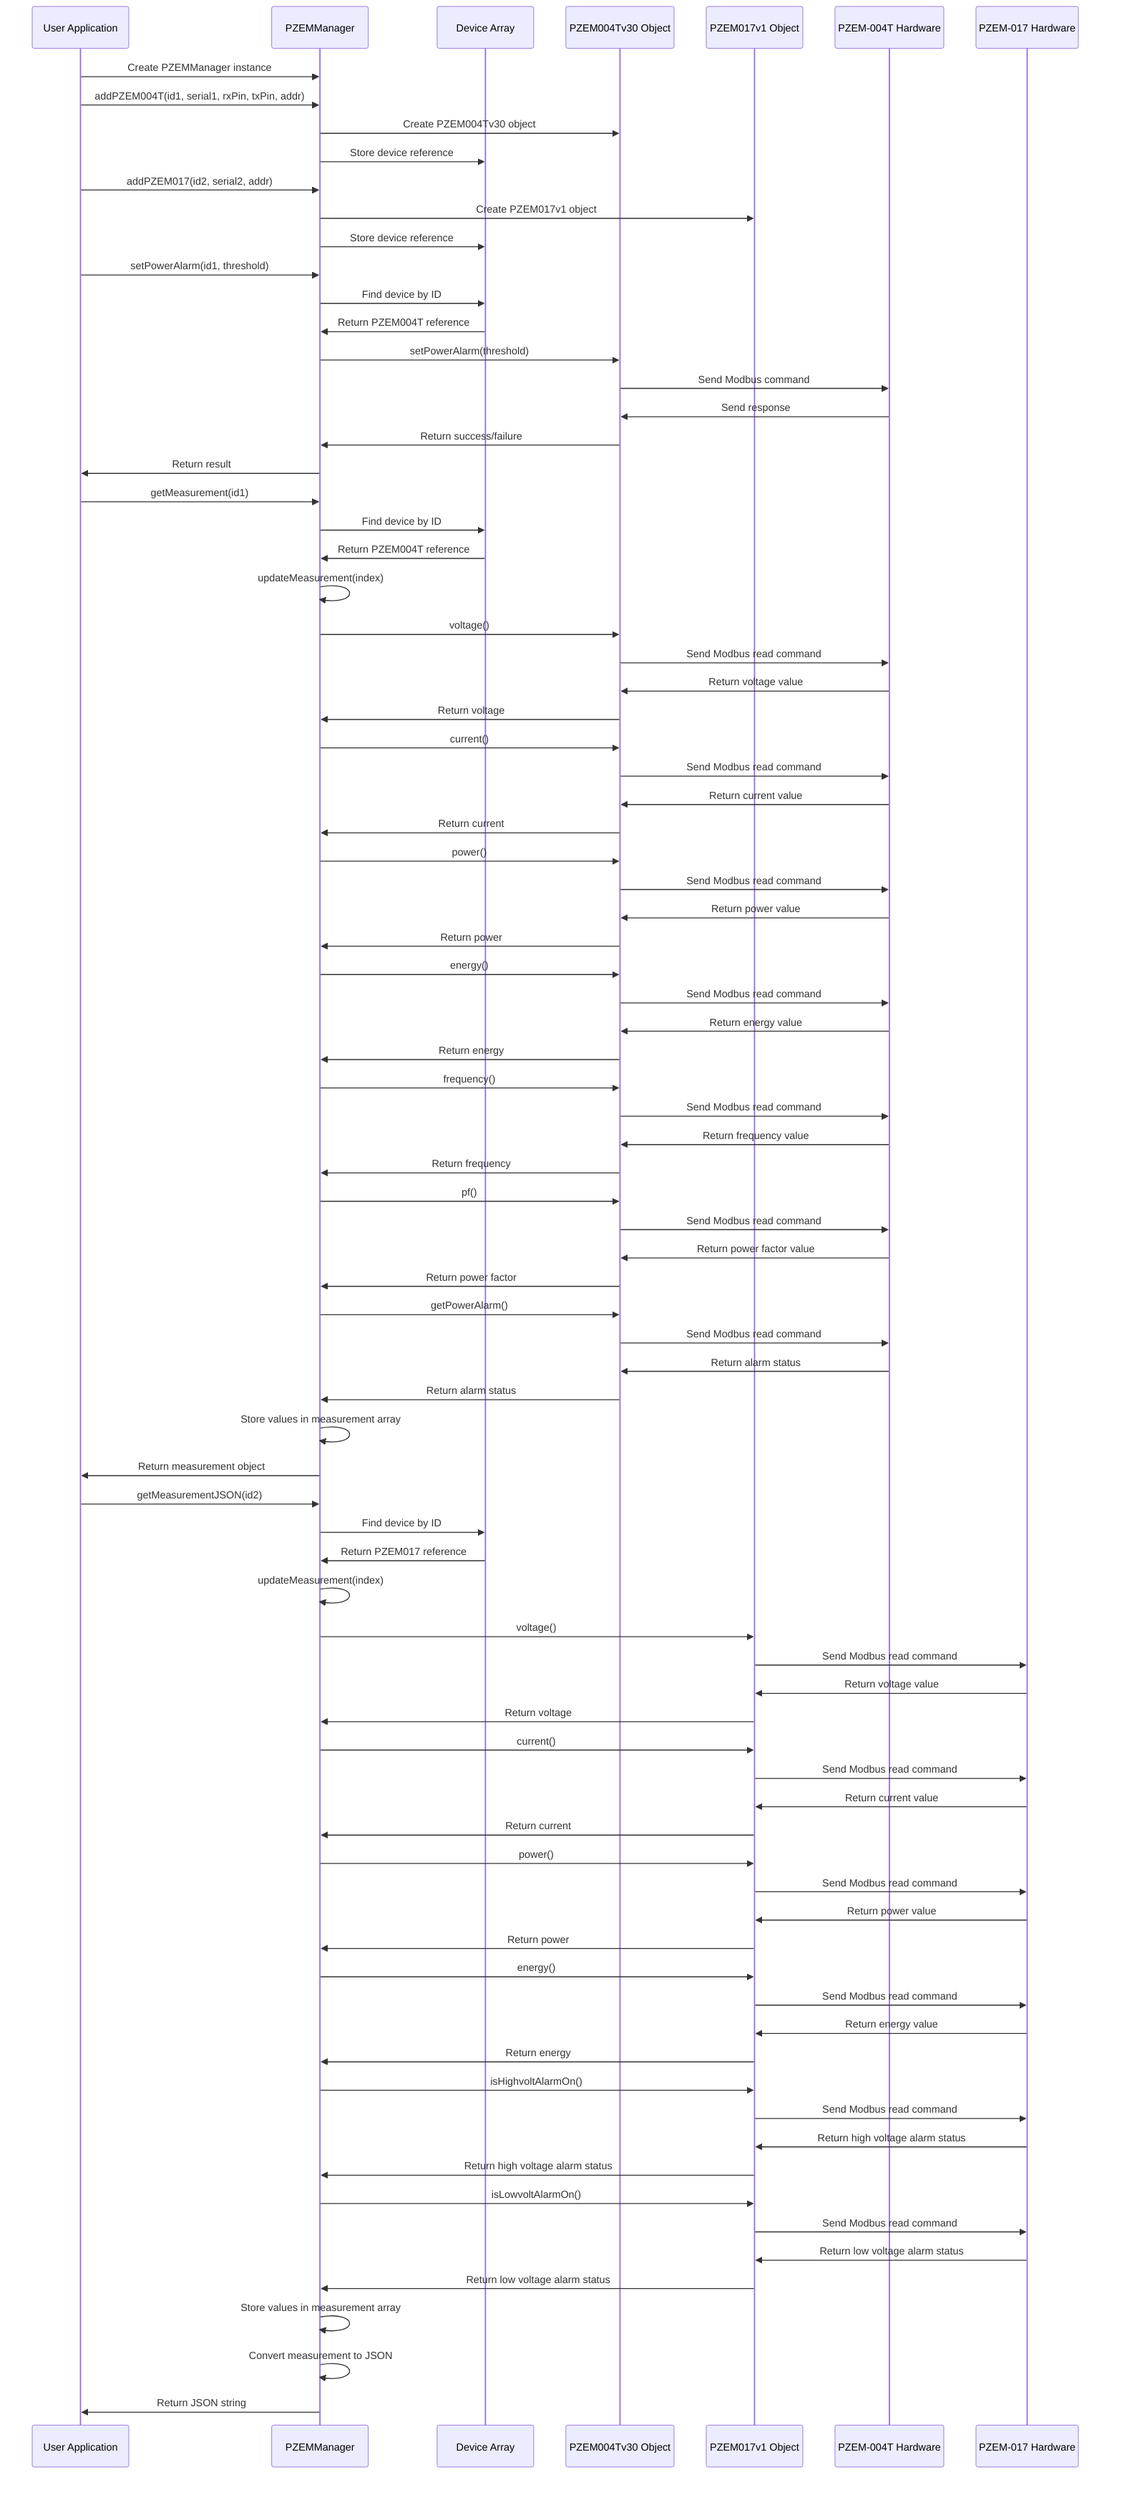 sequenceDiagram
    participant User as User Application
    participant Manager as PZEMManager
    participant DevArr as Device Array
    participant P004T as PZEM004Tv30 Object
    participant P017 as PZEM017v1 Object
    participant HwAC as PZEM-004T Hardware
    participant HwDC as PZEM-017 Hardware
    
    %% Initialization
    User->>Manager: Create PZEMManager instance
    User->>Manager: addPZEM004T(id1, serial1, rxPin, txPin, addr)
    Manager->>P004T: Create PZEM004Tv30 object
    Manager->>DevArr: Store device reference
    User->>Manager: addPZEM017(id2, serial2, addr)
    Manager->>P017: Create PZEM017v1 object
    Manager->>DevArr: Store device reference
    
    %% Configuration Example
    User->>Manager: setPowerAlarm(id1, threshold)
    Manager->>DevArr: Find device by ID
    DevArr->>Manager: Return PZEM004T reference
    Manager->>P004T: setPowerAlarm(threshold)
    P004T->>HwAC: Send Modbus command
    HwAC->>P004T: Send response
    P004T->>Manager: Return success/failure
    Manager->>User: Return result
    
    %% Reading Example
    User->>Manager: getMeasurement(id1)
    Manager->>DevArr: Find device by ID
    DevArr->>Manager: Return PZEM004T reference
    Manager->>Manager: updateMeasurement(index)
    Manager->>P004T: voltage()
    P004T->>HwAC: Send Modbus read command
    HwAC->>P004T: Return voltage value
    P004T->>Manager: Return voltage
    
    Manager->>P004T: current()
    P004T->>HwAC: Send Modbus read command
    HwAC->>P004T: Return current value
    P004T->>Manager: Return current
    
    Manager->>P004T: power()
    P004T->>HwAC: Send Modbus read command
    HwAC->>P004T: Return power value
    P004T->>Manager: Return power
    
    Manager->>P004T: energy()
    P004T->>HwAC: Send Modbus read command
    HwAC->>P004T: Return energy value
    P004T->>Manager: Return energy
    
    Manager->>P004T: frequency()
    P004T->>HwAC: Send Modbus read command
    HwAC->>P004T: Return frequency value
    P004T->>Manager: Return frequency
    
    Manager->>P004T: pf()
    P004T->>HwAC: Send Modbus read command
    HwAC->>P004T: Return power factor value
    P004T->>Manager: Return power factor
    
    Manager->>P004T: getPowerAlarm()
    P004T->>HwAC: Send Modbus read command
    HwAC->>P004T: Return alarm status
    P004T->>Manager: Return alarm status
    
    Manager->>Manager: Store values in measurement array
    Manager->>User: Return measurement object
    
    %% JSON Example
    User->>Manager: getMeasurementJSON(id2)
    Manager->>DevArr: Find device by ID
    DevArr->>Manager: Return PZEM017 reference
    Manager->>Manager: updateMeasurement(index)
    Manager->>P017: voltage()
    P017->>HwDC: Send Modbus read command
    HwDC->>P017: Return voltage value
    P017->>Manager: Return voltage
    
    Manager->>P017: current()
    P017->>HwDC: Send Modbus read command
    HwDC->>P017: Return current value
    P017->>Manager: Return current
    
    Manager->>P017: power()
    P017->>HwDC: Send Modbus read command
    HwDC->>P017: Return power value
    P017->>Manager: Return power
    
    Manager->>P017: energy()
    P017->>HwDC: Send Modbus read command
    HwDC->>P017: Return energy value
    P017->>Manager: Return energy
    
    Manager->>P017: isHighvoltAlarmOn()
    P017->>HwDC: Send Modbus read command
    HwDC->>P017: Return high voltage alarm status
    P017->>Manager: Return high voltage alarm status
    
    Manager->>P017: isLowvoltAlarmOn()
    P017->>HwDC: Send Modbus read command
    HwDC->>P017: Return low voltage alarm status
    P017->>Manager: Return low voltage alarm status
    
    Manager->>Manager: Store values in measurement array
    Manager->>Manager: Convert measurement to JSON
    Manager->>User: Return JSON string
